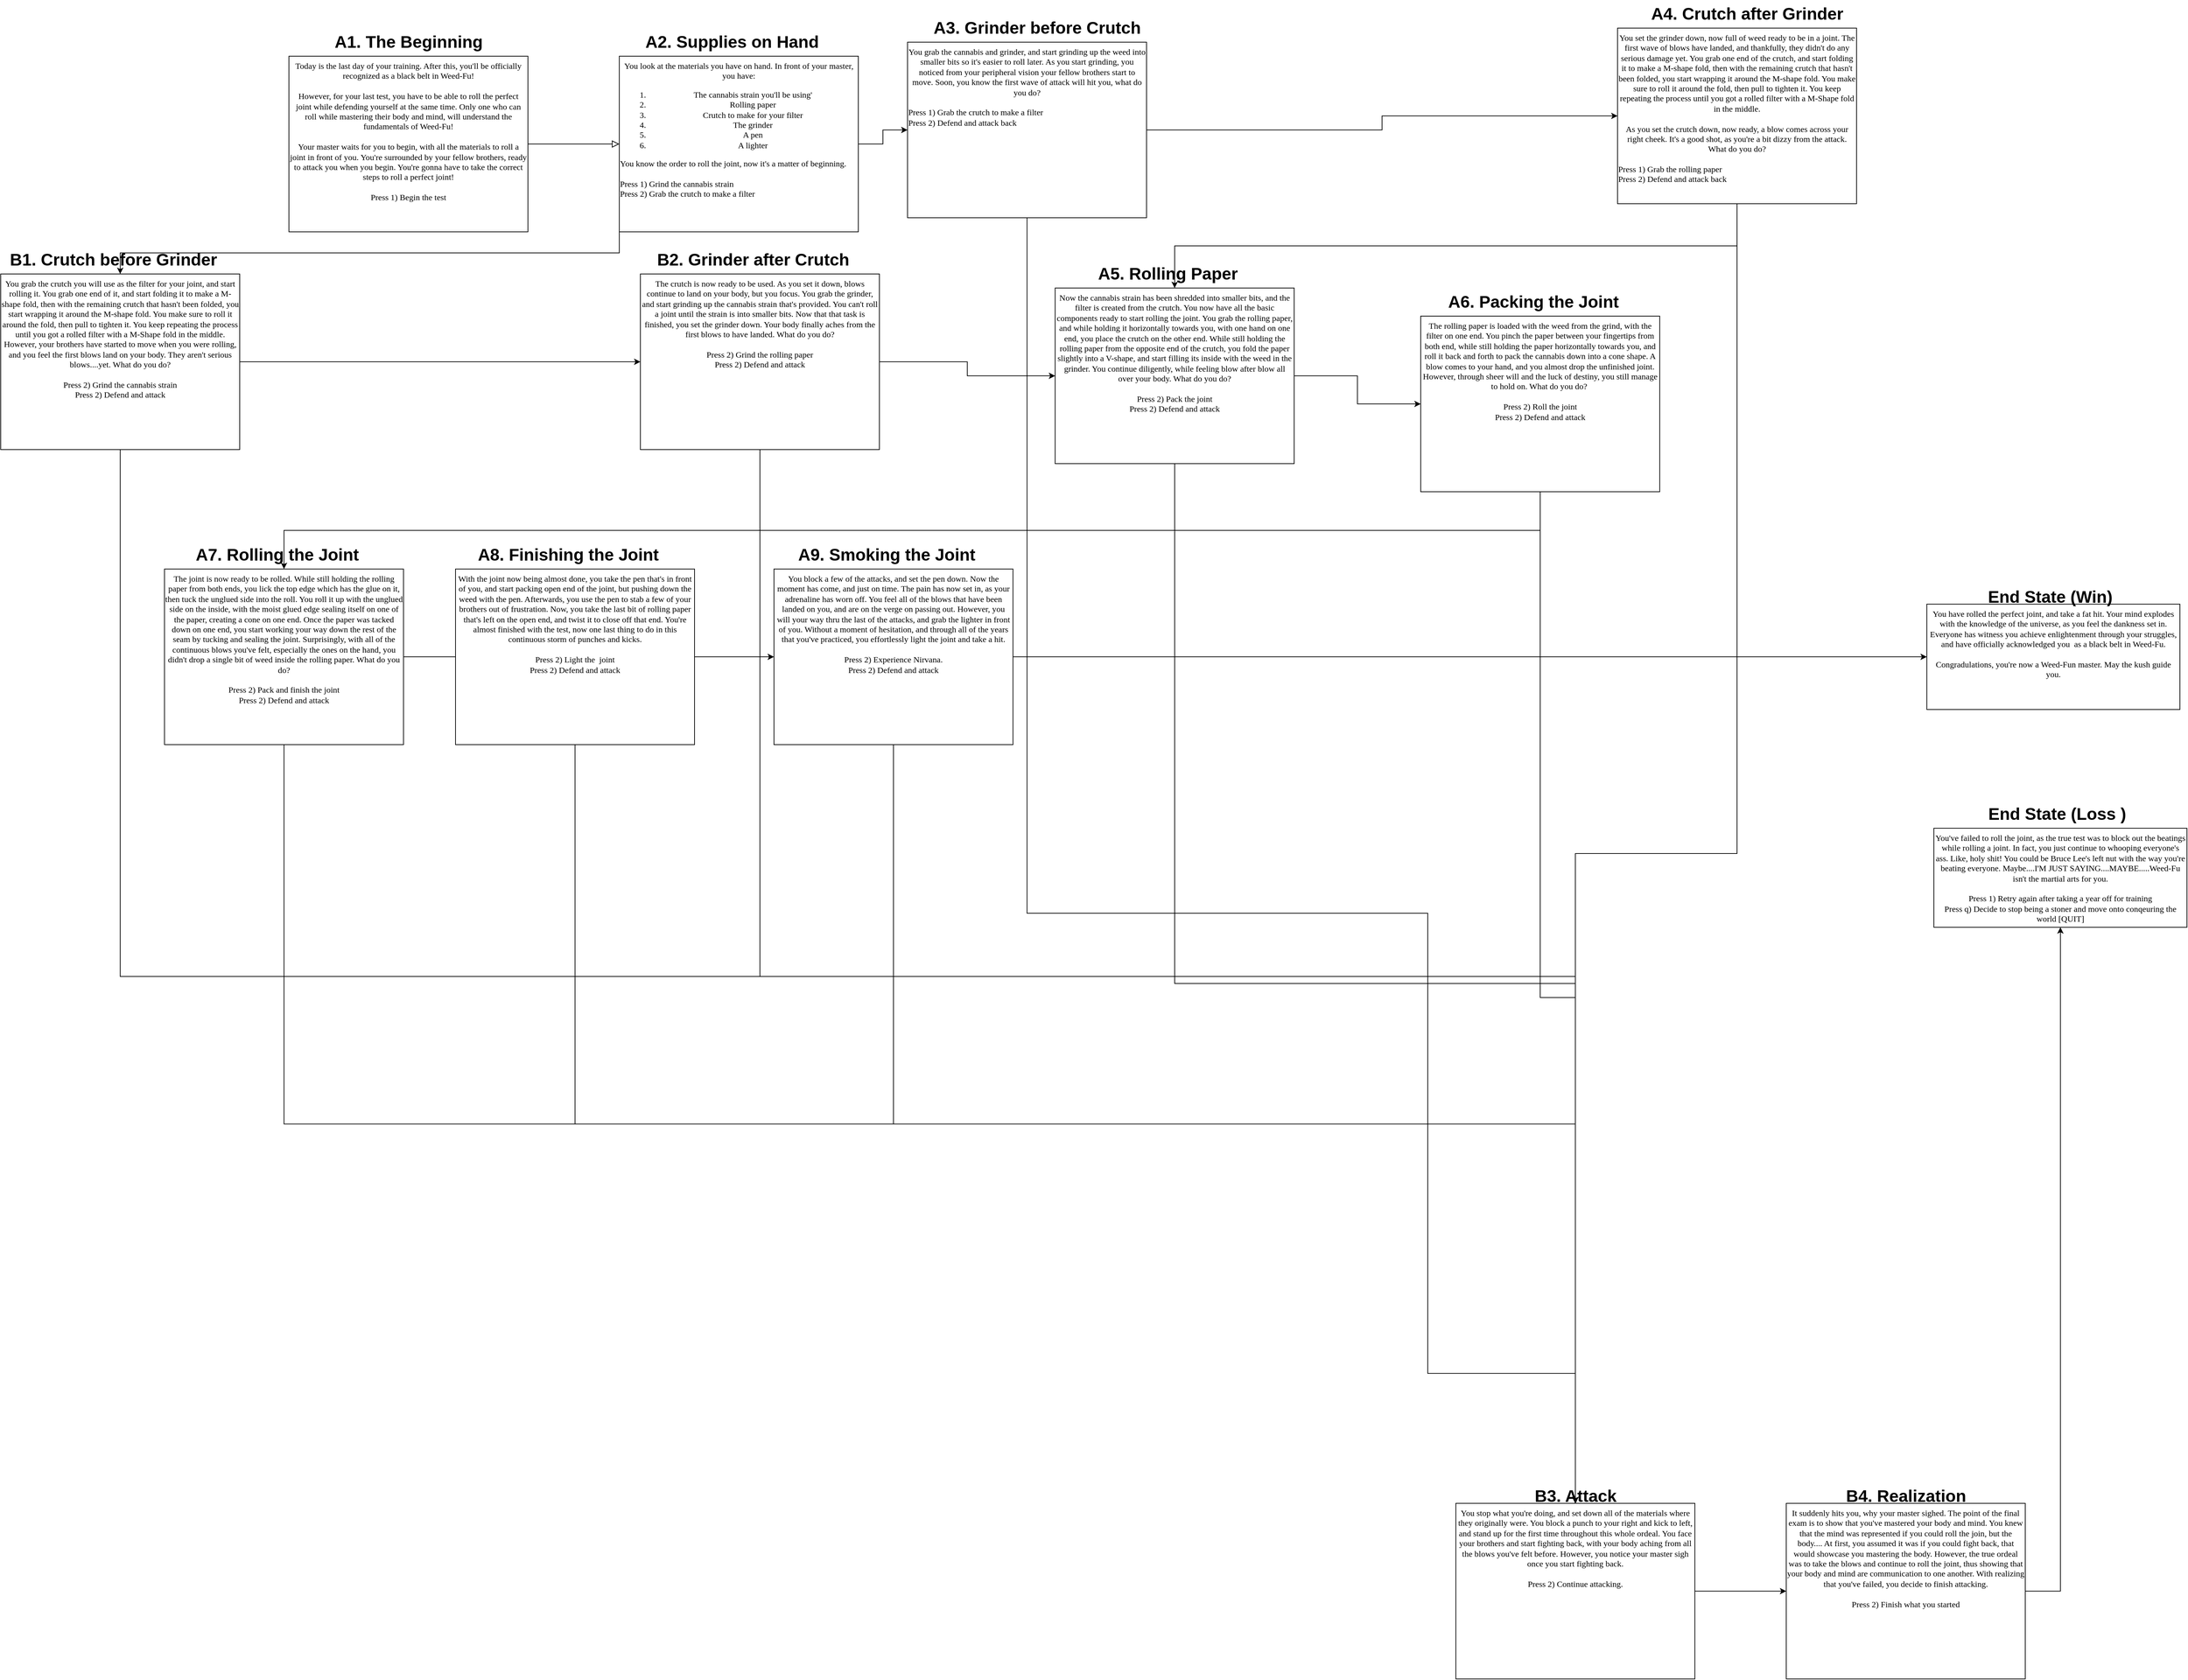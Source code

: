 <mxfile version="13.0.1" type="device"><diagram id="C5RBs43oDa-KdzZeNtuy" name="Page-1"><mxGraphModel dx="5529" dy="3327" grid="1" gridSize="10" guides="1" tooltips="1" connect="1" arrows="1" fold="1" page="1" pageScale="1" pageWidth="827" pageHeight="1169" math="0" shadow="0"><root><mxCell id="WIyWlLk6GJQsqaUBKTNV-0"/><mxCell id="WIyWlLk6GJQsqaUBKTNV-1" parent="WIyWlLk6GJQsqaUBKTNV-0"/><mxCell id="WIyWlLk6GJQsqaUBKTNV-2" value="" style="rounded=0;html=1;jettySize=auto;orthogonalLoop=1;fontSize=11;endArrow=block;endFill=0;endSize=8;strokeWidth=1;shadow=0;labelBackgroundColor=none;edgeStyle=orthogonalEdgeStyle;" parent="WIyWlLk6GJQsqaUBKTNV-1" source="WIyWlLk6GJQsqaUBKTNV-3" target="YJ_a_oO6jAtO7yYgJgu5-5" edge="1"><mxGeometry relative="1" as="geometry"><mxPoint x="-180" y="185" as="targetPoint"/></mxGeometry></mxCell><mxCell id="WIyWlLk6GJQsqaUBKTNV-3" value="&lt;div&gt;Today is the last day of your training. After this, you'll be officially recognized as a black belt in Weed-Fu! &lt;br&gt;&lt;/div&gt;&lt;div&gt;&lt;br&gt;&lt;/div&gt;&lt;div&gt;However, for your last test, you have to be able to roll the perfect joint while defending yourself at the same time. Only one who can roll while mastering their body and mind, will understand the fundamentals of Weed-Fu!&lt;/div&gt;&lt;div&gt;&lt;br&gt;&lt;/div&gt;&lt;div&gt;Your master waits for you to begin, with all the materials to roll a joint in front of you. You're surrounded by your fellow brothers, ready to attack you when you begin. You're gonna have to take the correct steps to roll a perfect joint!&lt;/div&gt;&lt;div&gt;&lt;br&gt;&lt;/div&gt;&lt;div&gt;Press 1) Begin the test&lt;br&gt;&lt;/div&gt;" style="rounded=1;whiteSpace=wrap;html=1;fontSize=12;glass=0;strokeWidth=1;shadow=0;fontFamily=Times New Roman;horizontal=1;verticalAlign=top;labelBackgroundColor=none;labelBorderColor=none;arcSize=0;" parent="WIyWlLk6GJQsqaUBKTNV-1" vertex="1"><mxGeometry x="-650" y="70" width="340" height="250" as="geometry"/></mxCell><mxCell id="YJ_a_oO6jAtO7yYgJgu5-3" value="&lt;div&gt;A1. The Beginning&lt;/div&gt;" style="text;strokeColor=none;fillColor=none;html=1;fontSize=24;fontStyle=1;verticalAlign=middle;align=center;labelBackgroundColor=none;" parent="WIyWlLk6GJQsqaUBKTNV-1" vertex="1"><mxGeometry x="-615" y="30" width="270" height="40" as="geometry"/></mxCell><mxCell id="YJ_a_oO6jAtO7yYgJgu5-24" style="edgeStyle=orthogonalEdgeStyle;rounded=0;orthogonalLoop=1;jettySize=auto;html=1;exitX=1;exitY=0.5;exitDx=0;exitDy=0;fontFamily=Times New Roman;" parent="WIyWlLk6GJQsqaUBKTNV-1" source="YJ_a_oO6jAtO7yYgJgu5-4" target="YJ_a_oO6jAtO7yYgJgu5-22" edge="1"><mxGeometry relative="1" as="geometry"/></mxCell><mxCell id="YJ_a_oO6jAtO7yYgJgu5-47" style="edgeStyle=orthogonalEdgeStyle;rounded=0;orthogonalLoop=1;jettySize=auto;html=1;exitX=0.5;exitY=1;exitDx=0;exitDy=0;fontFamily=Times New Roman;" parent="WIyWlLk6GJQsqaUBKTNV-1" source="YJ_a_oO6jAtO7yYgJgu5-4" target="YJ_a_oO6jAtO7yYgJgu5-43" edge="1"><mxGeometry relative="1" as="geometry"/></mxCell><mxCell id="YJ_a_oO6jAtO7yYgJgu5-4" value="You grab the crutch you will use as the filter for your joint, and start rolling it. You grab one end of it, and start folding it to make a M-shape fold, then with the remaining crutch that hasn't been folded, you start wrapping it around the M-shape fold. You make sure to roll it around the fold, then pull to tighten it. You keep repeating the process until you got a rolled filter with a M-Shape fold in the middle. However, your brothers have started to move when you were rolling, and you feel the first blows land on your body. They aren't serious blows....yet. What do you do? &lt;br&gt;&lt;div&gt;&lt;br&gt;&lt;/div&gt;&lt;div&gt;Press 2) Grind the cannabis strain&lt;/div&gt;&lt;div&gt;Press 2) Defend and attack&lt;br&gt;&lt;/div&gt;&lt;div&gt;&lt;br&gt;&lt;/div&gt;" style="rounded=1;whiteSpace=wrap;html=1;fontSize=12;glass=0;strokeWidth=1;shadow=0;fontFamily=Times New Roman;horizontal=1;verticalAlign=top;labelBackgroundColor=none;labelBorderColor=none;arcSize=0;" parent="WIyWlLk6GJQsqaUBKTNV-1" vertex="1"><mxGeometry x="-1060" y="380" width="340" height="250" as="geometry"/></mxCell><mxCell id="YJ_a_oO6jAtO7yYgJgu5-16" style="edgeStyle=orthogonalEdgeStyle;rounded=0;orthogonalLoop=1;jettySize=auto;html=1;fontFamily=Times New Roman;" parent="WIyWlLk6GJQsqaUBKTNV-1" source="YJ_a_oO6jAtO7yYgJgu5-5" target="YJ_a_oO6jAtO7yYgJgu5-14" edge="1"><mxGeometry relative="1" as="geometry"><mxPoint x="240" y="215" as="targetPoint"/></mxGeometry></mxCell><mxCell id="YJ_a_oO6jAtO7yYgJgu5-18" style="edgeStyle=orthogonalEdgeStyle;rounded=0;orthogonalLoop=1;jettySize=auto;html=1;exitX=0;exitY=1;exitDx=0;exitDy=0;fontFamily=Times New Roman;" parent="WIyWlLk6GJQsqaUBKTNV-1" source="YJ_a_oO6jAtO7yYgJgu5-5" target="YJ_a_oO6jAtO7yYgJgu5-4" edge="1"><mxGeometry relative="1" as="geometry"/></mxCell><mxCell id="YJ_a_oO6jAtO7yYgJgu5-5" value="&lt;div&gt;You look at the materials you have on hand. In front of your master, you have: &lt;br&gt;&lt;/div&gt;&lt;div&gt;&lt;ol&gt;&lt;li&gt;The cannabis strain you'll be using'&lt;/li&gt;&lt;li&gt;Rolling paper&lt;/li&gt;&lt;li&gt;Crutch to make for your filter&lt;/li&gt;&lt;li&gt;The grinder&lt;/li&gt;&lt;li&gt;A pen&lt;br&gt;&lt;/li&gt;&lt;li&gt;A lighter&lt;/li&gt;&lt;/ol&gt;&lt;div align=&quot;left&quot;&gt;You know the order to roll the joint, now it's a matter of beginning. &lt;br&gt;&lt;/div&gt;&lt;div align=&quot;left&quot;&gt;&amp;nbsp;&lt;/div&gt;&lt;div align=&quot;left&quot;&gt;Press 1) Grind the cannabis strain&lt;/div&gt;&lt;div align=&quot;left&quot;&gt;Press 2) Grab the crutch to make a filter&lt;br&gt;&lt;/div&gt;&lt;/div&gt;" style="rounded=1;whiteSpace=wrap;html=1;fontSize=12;glass=0;strokeWidth=1;shadow=0;fontFamily=Times New Roman;horizontal=1;verticalAlign=top;labelBackgroundColor=none;labelBorderColor=none;arcSize=0;" parent="WIyWlLk6GJQsqaUBKTNV-1" vertex="1"><mxGeometry x="-180" y="70" width="340" height="250" as="geometry"/></mxCell><mxCell id="YJ_a_oO6jAtO7yYgJgu5-6" value="&lt;div&gt;You have rolled the perfect joint, and take a fat hit. Your mind explodes with the knowledge of the universe, as you feel the dankness set in. Everyone has witness you achieve enlightenment through your struggles, and have officially acknowledged you&amp;nbsp; as a black belt in Weed-Fu.&lt;/div&gt;&lt;div&gt;&lt;br&gt;&lt;/div&gt;&lt;div&gt;Congradulations, you're now a Weed-Fun master. May the kush guide you. &lt;br&gt;&lt;/div&gt;" style="rounded=1;whiteSpace=wrap;html=1;fontSize=12;glass=0;strokeWidth=1;shadow=0;fontFamily=Times New Roman;horizontal=1;verticalAlign=top;labelBackgroundColor=none;labelBorderColor=none;arcSize=0;" parent="WIyWlLk6GJQsqaUBKTNV-1" vertex="1"><mxGeometry x="1680" y="850" width="360" height="150" as="geometry"/></mxCell><mxCell id="YJ_a_oO6jAtO7yYgJgu5-7" value="End State (Win)" style="text;strokeColor=none;fillColor=none;html=1;fontSize=24;fontStyle=1;verticalAlign=middle;align=center;labelBackgroundColor=none;" parent="WIyWlLk6GJQsqaUBKTNV-1" vertex="1"><mxGeometry x="1735" y="820" width="240" height="40" as="geometry"/></mxCell><mxCell id="YJ_a_oO6jAtO7yYgJgu5-11" value="&lt;div&gt;You've failed to roll the joint, as the true test was to block out the beatings while rolling a joint. In fact, you just continue to whooping everyone's ass. Like, holy shit! You could be Bruce Lee's left nut with the way you're beating everyone. Maybe....I'M JUST SAYING....MAYBE.....Weed-Fu isn't the martial arts for you. &lt;br&gt;&lt;/div&gt;&lt;div&gt;&lt;br&gt;&lt;/div&gt;&lt;div&gt;Press 1) Retry again after taking a year off for training&lt;/div&gt;&lt;div&gt;Press q) Decide to stop being a stoner and move onto conqeuring the world [QUIT]&lt;br&gt;&lt;/div&gt;" style="rounded=1;whiteSpace=wrap;html=1;fontSize=12;glass=0;strokeWidth=1;shadow=0;fontFamily=Times New Roman;horizontal=1;verticalAlign=top;labelBackgroundColor=none;labelBorderColor=none;arcSize=0;" parent="WIyWlLk6GJQsqaUBKTNV-1" vertex="1"><mxGeometry x="1690" y="1169" width="360" height="141" as="geometry"/></mxCell><mxCell id="YJ_a_oO6jAtO7yYgJgu5-12" value="&lt;div&gt;End State (Loss )&lt;/div&gt;" style="text;strokeColor=none;fillColor=none;html=1;fontSize=24;fontStyle=1;verticalAlign=middle;align=center;labelBackgroundColor=none;" parent="WIyWlLk6GJQsqaUBKTNV-1" vertex="1"><mxGeometry x="1690" y="1129" width="350" height="40" as="geometry"/></mxCell><mxCell id="YJ_a_oO6jAtO7yYgJgu5-13" value="A2. Supplies on Hand" style="text;strokeColor=none;fillColor=none;html=1;fontSize=24;fontStyle=1;verticalAlign=middle;align=center;labelBackgroundColor=none;" parent="WIyWlLk6GJQsqaUBKTNV-1" vertex="1"><mxGeometry x="-140" y="30" width="240" height="40" as="geometry"/></mxCell><mxCell id="YJ_a_oO6jAtO7yYgJgu5-21" style="edgeStyle=orthogonalEdgeStyle;rounded=0;orthogonalLoop=1;jettySize=auto;html=1;exitX=1;exitY=0.5;exitDx=0;exitDy=0;fontFamily=Times New Roman;" parent="WIyWlLk6GJQsqaUBKTNV-1" source="YJ_a_oO6jAtO7yYgJgu5-14" target="YJ_a_oO6jAtO7yYgJgu5-19" edge="1"><mxGeometry relative="1" as="geometry"/></mxCell><mxCell id="YJ_a_oO6jAtO7yYgJgu5-45" style="edgeStyle=orthogonalEdgeStyle;rounded=0;orthogonalLoop=1;jettySize=auto;html=1;exitX=0.5;exitY=1;exitDx=0;exitDy=0;fontFamily=Times New Roman;" parent="WIyWlLk6GJQsqaUBKTNV-1" source="YJ_a_oO6jAtO7yYgJgu5-14" target="YJ_a_oO6jAtO7yYgJgu5-43" edge="1"><mxGeometry relative="1" as="geometry"><Array as="points"><mxPoint x="400" y="1290"/><mxPoint x="970" y="1290"/><mxPoint x="970" y="1945"/></Array></mxGeometry></mxCell><mxCell id="YJ_a_oO6jAtO7yYgJgu5-14" value="You grab the cannabis and grinder, and start grinding up the weed into smaller bits so it's easier to roll later. As you start grinding, you noticed from your peripheral vision your fellow brothers start to move. Soon, you know the first wave of attack will hit you, what do you do? &lt;br&gt;&lt;div&gt;&lt;div align=&quot;left&quot;&gt;&amp;nbsp;&lt;/div&gt;&lt;div align=&quot;left&quot;&gt;Press 1) Grab the crutch to make a filter&lt;br&gt;&lt;/div&gt;&lt;div align=&quot;left&quot;&gt;Press 2) Defend and attack back&lt;br&gt;&lt;/div&gt;&lt;/div&gt;" style="rounded=1;whiteSpace=wrap;html=1;fontSize=12;glass=0;strokeWidth=1;shadow=0;fontFamily=Times New Roman;horizontal=1;verticalAlign=top;labelBackgroundColor=none;labelBorderColor=none;arcSize=0;" parent="WIyWlLk6GJQsqaUBKTNV-1" vertex="1"><mxGeometry x="230" y="50" width="340" height="250" as="geometry"/></mxCell><mxCell id="YJ_a_oO6jAtO7yYgJgu5-15" value="A3. Grinder before Crutch" style="text;strokeColor=none;fillColor=none;html=1;fontSize=24;fontStyle=1;verticalAlign=middle;align=center;labelBackgroundColor=none;" parent="WIyWlLk6GJQsqaUBKTNV-1" vertex="1"><mxGeometry x="294" y="10" width="240" height="40" as="geometry"/></mxCell><mxCell id="YJ_a_oO6jAtO7yYgJgu5-17" value="B1. Crutch before Grinder" style="text;strokeColor=none;fillColor=none;html=1;fontSize=24;fontStyle=1;verticalAlign=middle;align=center;labelBackgroundColor=none;" parent="WIyWlLk6GJQsqaUBKTNV-1" vertex="1"><mxGeometry x="-1030" y="340" width="260" height="40" as="geometry"/></mxCell><mxCell id="YJ_a_oO6jAtO7yYgJgu5-28" style="edgeStyle=orthogonalEdgeStyle;rounded=0;orthogonalLoop=1;jettySize=auto;html=1;exitX=0.5;exitY=1;exitDx=0;exitDy=0;fontFamily=Times New Roman;" parent="WIyWlLk6GJQsqaUBKTNV-1" source="YJ_a_oO6jAtO7yYgJgu5-19" target="YJ_a_oO6jAtO7yYgJgu5-25" edge="1"><mxGeometry relative="1" as="geometry"/></mxCell><mxCell id="YJ_a_oO6jAtO7yYgJgu5-46" style="edgeStyle=orthogonalEdgeStyle;rounded=0;orthogonalLoop=1;jettySize=auto;html=1;exitX=0.5;exitY=1;exitDx=0;exitDy=0;fontFamily=Times New Roman;" parent="WIyWlLk6GJQsqaUBKTNV-1" source="YJ_a_oO6jAtO7yYgJgu5-19" target="YJ_a_oO6jAtO7yYgJgu5-43" edge="1"><mxGeometry relative="1" as="geometry"/></mxCell><mxCell id="YJ_a_oO6jAtO7yYgJgu5-19" value="&lt;div&gt;You set the grinder down, now full of weed ready to be in a joint. The first wave of blows have landed, and thankfully, they didn't do any serious damage yet. You grab one end of the crutch, and start folding it to make a M-shape fold, then with the remaining crutch that hasn't been folded, you start wrapping it around the M-shape fold. You make sure to roll it around the fold, then pull to tighten it. You keep repeating the process until you got a rolled filter with a M-Shape fold in the middle. &lt;br&gt;&lt;/div&gt;&lt;div&gt;&lt;br&gt;&lt;/div&gt;&lt;div&gt;As you set the crutch down, now ready, a blow comes across your right cheek. It's a good shot, as you're a bit dizzy from the attack. What do you do?&lt;br&gt;&lt;/div&gt;&lt;div&gt;&lt;br&gt;&lt;/div&gt;&lt;div&gt;&lt;div align=&quot;left&quot;&gt;Press 1) Grab the rolling paper&lt;br&gt;&lt;/div&gt;&lt;div align=&quot;left&quot;&gt;Press 2) Defend and attack back&lt;br&gt;&lt;/div&gt;&lt;/div&gt;" style="rounded=1;whiteSpace=wrap;html=1;fontSize=12;glass=0;strokeWidth=1;shadow=0;fontFamily=Times New Roman;horizontal=1;verticalAlign=top;labelBackgroundColor=none;labelBorderColor=none;arcSize=0;" parent="WIyWlLk6GJQsqaUBKTNV-1" vertex="1"><mxGeometry x="1240" y="30" width="340" height="250" as="geometry"/></mxCell><mxCell id="YJ_a_oO6jAtO7yYgJgu5-20" value="A4. Crutch after Grinder" style="text;strokeColor=none;fillColor=none;html=1;fontSize=24;fontStyle=1;verticalAlign=middle;align=center;labelBackgroundColor=none;" parent="WIyWlLk6GJQsqaUBKTNV-1" vertex="1"><mxGeometry x="1304" y="-10" width="240" height="40" as="geometry"/></mxCell><mxCell id="YJ_a_oO6jAtO7yYgJgu5-27" style="edgeStyle=orthogonalEdgeStyle;rounded=0;orthogonalLoop=1;jettySize=auto;html=1;exitX=1;exitY=0.5;exitDx=0;exitDy=0;fontFamily=Times New Roman;" parent="WIyWlLk6GJQsqaUBKTNV-1" source="YJ_a_oO6jAtO7yYgJgu5-22" target="YJ_a_oO6jAtO7yYgJgu5-25" edge="1"><mxGeometry relative="1" as="geometry"/></mxCell><mxCell id="YJ_a_oO6jAtO7yYgJgu5-48" style="edgeStyle=orthogonalEdgeStyle;rounded=0;orthogonalLoop=1;jettySize=auto;html=1;exitX=0.5;exitY=1;exitDx=0;exitDy=0;fontFamily=Times New Roman;" parent="WIyWlLk6GJQsqaUBKTNV-1" source="YJ_a_oO6jAtO7yYgJgu5-22" target="YJ_a_oO6jAtO7yYgJgu5-43" edge="1"><mxGeometry relative="1" as="geometry"/></mxCell><mxCell id="YJ_a_oO6jAtO7yYgJgu5-22" value="The crutch is now ready to be used. As you set it down, blows continue to land on your body, but you focus. You grab the grinder, and start grinding up the cannabis strain that's provided. You can't roll a joint until the strain is into smaller bits. Now that that task is finished, you set the grinder down. Your body finally aches from the first blows to have landed. What do you do? &lt;br&gt;&lt;div&gt;&lt;br&gt;&lt;/div&gt;&lt;div&gt;Press 2) Grind the rolling paper&lt;br&gt;&lt;/div&gt;&lt;div&gt;Press 2) Defend and attack&lt;br&gt;&lt;/div&gt;&lt;div&gt;&lt;br&gt;&lt;/div&gt;" style="rounded=1;whiteSpace=wrap;html=1;fontSize=12;glass=0;strokeWidth=1;shadow=0;fontFamily=Times New Roman;horizontal=1;verticalAlign=top;labelBackgroundColor=none;labelBorderColor=none;arcSize=0;" parent="WIyWlLk6GJQsqaUBKTNV-1" vertex="1"><mxGeometry x="-150" y="380" width="340" height="250" as="geometry"/></mxCell><mxCell id="YJ_a_oO6jAtO7yYgJgu5-23" value="B2. Grinder after Crutch" style="text;strokeColor=none;fillColor=none;html=1;fontSize=24;fontStyle=1;verticalAlign=middle;align=center;labelBackgroundColor=none;" parent="WIyWlLk6GJQsqaUBKTNV-1" vertex="1"><mxGeometry x="-120" y="340" width="260" height="40" as="geometry"/></mxCell><mxCell id="YJ_a_oO6jAtO7yYgJgu5-31" style="edgeStyle=orthogonalEdgeStyle;rounded=0;orthogonalLoop=1;jettySize=auto;html=1;exitX=1;exitY=0.5;exitDx=0;exitDy=0;fontFamily=Times New Roman;" parent="WIyWlLk6GJQsqaUBKTNV-1" source="YJ_a_oO6jAtO7yYgJgu5-25" target="YJ_a_oO6jAtO7yYgJgu5-29" edge="1"><mxGeometry relative="1" as="geometry"/></mxCell><mxCell id="YJ_a_oO6jAtO7yYgJgu5-49" style="edgeStyle=orthogonalEdgeStyle;rounded=0;orthogonalLoop=1;jettySize=auto;html=1;exitX=0.5;exitY=1;exitDx=0;exitDy=0;fontFamily=Times New Roman;" parent="WIyWlLk6GJQsqaUBKTNV-1" source="YJ_a_oO6jAtO7yYgJgu5-25" target="YJ_a_oO6jAtO7yYgJgu5-43" edge="1"><mxGeometry relative="1" as="geometry"/></mxCell><mxCell id="YJ_a_oO6jAtO7yYgJgu5-25" value="Now the cannabis strain has been shredded into smaller bits, and the filter is created from the crutch. You now have all the basic components ready to start rolling the joint. You grab the rolling paper, and while holding it horizontally towards you, with one hand on one end, you place the crutch on the other end. While still holding the rolling paper from the opposite end of the crutch, you fold the paper slightly into a V-shape, and start filling its inside with the weed in the grinder. You continue diligently, while feeling blow after blow all over your body. What do you do?&lt;br&gt;&lt;div&gt;&lt;br&gt;&lt;/div&gt;&lt;div&gt;Press 2) Pack the joint&lt;br&gt;&lt;/div&gt;&lt;div&gt;Press 2) Defend and attack&lt;br&gt;&lt;/div&gt;&lt;div&gt;&lt;br&gt;&lt;/div&gt;" style="rounded=1;whiteSpace=wrap;html=1;fontSize=12;glass=0;strokeWidth=1;shadow=0;fontFamily=Times New Roman;horizontal=1;verticalAlign=top;labelBackgroundColor=none;labelBorderColor=none;arcSize=0;" parent="WIyWlLk6GJQsqaUBKTNV-1" vertex="1"><mxGeometry x="440" y="400" width="340" height="250" as="geometry"/></mxCell><mxCell id="YJ_a_oO6jAtO7yYgJgu5-26" value="A5. Rolling Paper" style="text;strokeColor=none;fillColor=none;html=1;fontSize=24;fontStyle=1;verticalAlign=middle;align=center;labelBackgroundColor=none;" parent="WIyWlLk6GJQsqaUBKTNV-1" vertex="1"><mxGeometry x="470" y="360" width="260" height="40" as="geometry"/></mxCell><mxCell id="YJ_a_oO6jAtO7yYgJgu5-34" style="edgeStyle=orthogonalEdgeStyle;rounded=0;orthogonalLoop=1;jettySize=auto;html=1;exitX=0.5;exitY=1;exitDx=0;exitDy=0;fontFamily=Times New Roman;" parent="WIyWlLk6GJQsqaUBKTNV-1" source="YJ_a_oO6jAtO7yYgJgu5-29" target="YJ_a_oO6jAtO7yYgJgu5-32" edge="1"><mxGeometry relative="1" as="geometry"/></mxCell><mxCell id="YJ_a_oO6jAtO7yYgJgu5-50" style="edgeStyle=orthogonalEdgeStyle;rounded=0;orthogonalLoop=1;jettySize=auto;html=1;exitX=0.5;exitY=1;exitDx=0;exitDy=0;fontFamily=Times New Roman;" parent="WIyWlLk6GJQsqaUBKTNV-1" source="YJ_a_oO6jAtO7yYgJgu5-29" target="YJ_a_oO6jAtO7yYgJgu5-43" edge="1"><mxGeometry relative="1" as="geometry"/></mxCell><mxCell id="YJ_a_oO6jAtO7yYgJgu5-29" value="The rolling paper is loaded with the weed from the grind, with the filter on one end. You pinch the paper between your fingertips from both end, while still holding the paper horizontally towards you, and roll it back and forth to pack the cannabis down into a cone shape. A blow comes to your hand, and you almost drop the unfinished joint. However, through sheer will and the luck of destiny, you still manage to hold on. What do you do?&amp;nbsp; &lt;br&gt;&lt;div&gt;&lt;br&gt;&lt;/div&gt;&lt;div&gt;Press 2) Roll the joint&lt;br&gt;&lt;/div&gt;&lt;div&gt;Press 2) Defend and attack&lt;br&gt;&lt;/div&gt;&lt;div&gt;&lt;br&gt;&lt;/div&gt;" style="rounded=1;whiteSpace=wrap;html=1;fontSize=12;glass=0;strokeWidth=1;shadow=0;fontFamily=Times New Roman;horizontal=1;verticalAlign=top;labelBackgroundColor=none;labelBorderColor=none;arcSize=0;" parent="WIyWlLk6GJQsqaUBKTNV-1" vertex="1"><mxGeometry x="960" y="440" width="340" height="250" as="geometry"/></mxCell><mxCell id="YJ_a_oO6jAtO7yYgJgu5-30" value="A6. Packing the Joint" style="text;strokeColor=none;fillColor=none;html=1;fontSize=24;fontStyle=1;verticalAlign=middle;align=center;labelBackgroundColor=none;" parent="WIyWlLk6GJQsqaUBKTNV-1" vertex="1"><mxGeometry x="990" y="400" width="260" height="40" as="geometry"/></mxCell><mxCell id="YJ_a_oO6jAtO7yYgJgu5-38" style="edgeStyle=orthogonalEdgeStyle;rounded=0;orthogonalLoop=1;jettySize=auto;html=1;exitX=1;exitY=0.5;exitDx=0;exitDy=0;entryX=0.029;entryY=0.5;entryDx=0;entryDy=0;entryPerimeter=0;fontFamily=Times New Roman;" parent="WIyWlLk6GJQsqaUBKTNV-1" source="YJ_a_oO6jAtO7yYgJgu5-32" target="YJ_a_oO6jAtO7yYgJgu5-36" edge="1"><mxGeometry relative="1" as="geometry"/></mxCell><mxCell id="YJ_a_oO6jAtO7yYgJgu5-51" style="edgeStyle=orthogonalEdgeStyle;rounded=0;orthogonalLoop=1;jettySize=auto;html=1;exitX=0.5;exitY=1;exitDx=0;exitDy=0;fontFamily=Times New Roman;" parent="WIyWlLk6GJQsqaUBKTNV-1" source="YJ_a_oO6jAtO7yYgJgu5-32" target="YJ_a_oO6jAtO7yYgJgu5-43" edge="1"><mxGeometry relative="1" as="geometry"/></mxCell><mxCell id="YJ_a_oO6jAtO7yYgJgu5-32" value="The joint is now ready to be rolled. While still holding the rolling paper from both ends, you lick the top edge which has the glue on it, then tuck the unglued side into the roll. You roll it up with the unglued side on the inside, with the moist glued edge sealing itself on one of the paper, creating a cone on one end. Once the paper was tacked down on one end, you start working your way down the rest of the seam by tucking and sealing the joint. Surprisingly, with all of the continuous blows you've felt, especially the ones on the hand, you didn't drop a single bit of weed inside the rolling paper. What do you do?&lt;br&gt;&lt;div&gt;&lt;br&gt;&lt;/div&gt;&lt;div&gt;Press 2) Pack and finish the joint&lt;br&gt;&lt;/div&gt;&lt;div&gt;Press 2) Defend and attack&lt;br&gt;&lt;/div&gt;&lt;div&gt;&lt;br&gt;&lt;/div&gt;" style="rounded=1;whiteSpace=wrap;html=1;fontSize=12;glass=0;strokeWidth=1;shadow=0;fontFamily=Times New Roman;horizontal=1;verticalAlign=top;labelBackgroundColor=none;labelBorderColor=none;arcSize=0;" parent="WIyWlLk6GJQsqaUBKTNV-1" vertex="1"><mxGeometry x="-827" y="800" width="340" height="250" as="geometry"/></mxCell><mxCell id="YJ_a_oO6jAtO7yYgJgu5-33" value="A7. Rolling the Joint" style="text;strokeColor=none;fillColor=none;html=1;fontSize=24;fontStyle=1;verticalAlign=middle;align=center;labelBackgroundColor=none;" parent="WIyWlLk6GJQsqaUBKTNV-1" vertex="1"><mxGeometry x="-797" y="760" width="260" height="40" as="geometry"/></mxCell><mxCell id="YJ_a_oO6jAtO7yYgJgu5-41" style="edgeStyle=orthogonalEdgeStyle;rounded=0;orthogonalLoop=1;jettySize=auto;html=1;exitX=1;exitY=0.5;exitDx=0;exitDy=0;fontFamily=Times New Roman;" parent="WIyWlLk6GJQsqaUBKTNV-1" source="YJ_a_oO6jAtO7yYgJgu5-36" target="YJ_a_oO6jAtO7yYgJgu5-39" edge="1"><mxGeometry relative="1" as="geometry"/></mxCell><mxCell id="YJ_a_oO6jAtO7yYgJgu5-52" style="edgeStyle=orthogonalEdgeStyle;rounded=0;orthogonalLoop=1;jettySize=auto;html=1;exitX=0.5;exitY=1;exitDx=0;exitDy=0;fontFamily=Times New Roman;" parent="WIyWlLk6GJQsqaUBKTNV-1" source="YJ_a_oO6jAtO7yYgJgu5-36" target="YJ_a_oO6jAtO7yYgJgu5-43" edge="1"><mxGeometry relative="1" as="geometry"/></mxCell><mxCell id="YJ_a_oO6jAtO7yYgJgu5-36" value="With the joint now being almost done, you take the pen that's in front of you, and start packing open end of the joint, but pushing down the weed with the pen. Afterwards, you use the pen to stab a few of your brothers out of frustration. Now, you take the last bit of rolling paper that's left on the open end, and twist it to close off that end. You're almost finished with the test, now one last thing to do in this continuous storm of punches and kicks. &lt;br&gt;&lt;div&gt;&lt;br&gt;&lt;/div&gt;&lt;div&gt;Press 2) Light the&amp;nbsp; joint&lt;br&gt;&lt;/div&gt;&lt;div&gt;Press 2) Defend and attack&lt;br&gt;&lt;/div&gt;&lt;div&gt;&lt;br&gt;&lt;/div&gt;" style="rounded=1;whiteSpace=wrap;html=1;fontSize=12;glass=0;strokeWidth=1;shadow=0;fontFamily=Times New Roman;horizontal=1;verticalAlign=top;labelBackgroundColor=none;labelBorderColor=none;arcSize=0;" parent="WIyWlLk6GJQsqaUBKTNV-1" vertex="1"><mxGeometry x="-413" y="800" width="340" height="250" as="geometry"/></mxCell><mxCell id="YJ_a_oO6jAtO7yYgJgu5-37" value="A8. Finishing the Joint" style="text;strokeColor=none;fillColor=none;html=1;fontSize=24;fontStyle=1;verticalAlign=middle;align=center;labelBackgroundColor=none;" parent="WIyWlLk6GJQsqaUBKTNV-1" vertex="1"><mxGeometry x="-383" y="760" width="260" height="40" as="geometry"/></mxCell><mxCell id="YJ_a_oO6jAtO7yYgJgu5-42" style="edgeStyle=orthogonalEdgeStyle;rounded=0;orthogonalLoop=1;jettySize=auto;html=1;exitX=1;exitY=0.5;exitDx=0;exitDy=0;fontFamily=Times New Roman;" parent="WIyWlLk6GJQsqaUBKTNV-1" source="YJ_a_oO6jAtO7yYgJgu5-39" target="YJ_a_oO6jAtO7yYgJgu5-6" edge="1"><mxGeometry relative="1" as="geometry"/></mxCell><mxCell id="YJ_a_oO6jAtO7yYgJgu5-53" style="edgeStyle=orthogonalEdgeStyle;rounded=0;orthogonalLoop=1;jettySize=auto;html=1;exitX=0.5;exitY=1;exitDx=0;exitDy=0;fontFamily=Times New Roman;" parent="WIyWlLk6GJQsqaUBKTNV-1" source="YJ_a_oO6jAtO7yYgJgu5-39" target="YJ_a_oO6jAtO7yYgJgu5-43" edge="1"><mxGeometry relative="1" as="geometry"/></mxCell><mxCell id="YJ_a_oO6jAtO7yYgJgu5-39" value="You block a few of the attacks, and set the pen down. Now the moment has come, and just on time. The pain has now set in, as your adrenaline has worn off. You feel all of the blows that have been landed on you, and are on the verge on passing out. However, you will your way thru the last of the attacks, and grab the lighter in front of you. Without a moment of hesitation, and through all of the years that you've practiced, you effortlessly light the joint and take a hit.&lt;br&gt;&lt;div&gt;&lt;br&gt;&lt;/div&gt;&lt;div&gt;Press 2) Experience Nirvana. &lt;br&gt;&lt;/div&gt;&lt;div&gt;Press 2) Defend and attack&lt;br&gt;&lt;/div&gt;&lt;div&gt;&lt;br&gt;&lt;/div&gt;" style="rounded=1;whiteSpace=wrap;html=1;fontSize=12;glass=0;strokeWidth=1;shadow=0;fontFamily=Times New Roman;horizontal=1;verticalAlign=top;labelBackgroundColor=none;labelBorderColor=none;arcSize=0;" parent="WIyWlLk6GJQsqaUBKTNV-1" vertex="1"><mxGeometry x="40" y="800" width="340" height="250" as="geometry"/></mxCell><mxCell id="YJ_a_oO6jAtO7yYgJgu5-40" value="A9. Smoking the Joint" style="text;strokeColor=none;fillColor=none;html=1;fontSize=24;fontStyle=1;verticalAlign=middle;align=center;labelBackgroundColor=none;" parent="WIyWlLk6GJQsqaUBKTNV-1" vertex="1"><mxGeometry x="70" y="760" width="260" height="40" as="geometry"/></mxCell><mxCell id="YJ_a_oO6jAtO7yYgJgu5-56" style="edgeStyle=orthogonalEdgeStyle;rounded=0;orthogonalLoop=1;jettySize=auto;html=1;exitX=1;exitY=0.5;exitDx=0;exitDy=0;fontFamily=Times New Roman;" parent="WIyWlLk6GJQsqaUBKTNV-1" source="YJ_a_oO6jAtO7yYgJgu5-43" target="YJ_a_oO6jAtO7yYgJgu5-54" edge="1"><mxGeometry relative="1" as="geometry"/></mxCell><mxCell id="YJ_a_oO6jAtO7yYgJgu5-43" value="You stop what you're doing, and set down all of the materials where they originally were. You block a punch to your right and kick to left, and stand up for the first time throughout this whole ordeal. You face your brothers and start fighting back, with your body aching from all the blows you've felt before. However, you notice your master sigh once you start fighting back. &lt;br&gt;&lt;div&gt;&lt;br&gt;&lt;/div&gt;&lt;div&gt;Press 2) Continue attacking. &lt;br&gt;&lt;/div&gt;&lt;div&gt;&lt;br&gt;&lt;/div&gt;" style="rounded=1;whiteSpace=wrap;html=1;fontSize=12;glass=0;strokeWidth=1;shadow=0;fontFamily=Times New Roman;horizontal=1;verticalAlign=top;labelBackgroundColor=none;labelBorderColor=none;arcSize=0;" parent="WIyWlLk6GJQsqaUBKTNV-1" vertex="1"><mxGeometry x="1010" y="2130" width="340" height="250" as="geometry"/></mxCell><mxCell id="YJ_a_oO6jAtO7yYgJgu5-44" value="B3. Attack" style="text;strokeColor=none;fillColor=none;html=1;fontSize=24;fontStyle=1;verticalAlign=middle;align=center;labelBackgroundColor=none;" parent="WIyWlLk6GJQsqaUBKTNV-1" vertex="1"><mxGeometry x="1050" y="2100" width="260" height="40" as="geometry"/></mxCell><mxCell id="YJ_a_oO6jAtO7yYgJgu5-57" style="edgeStyle=orthogonalEdgeStyle;rounded=0;orthogonalLoop=1;jettySize=auto;html=1;exitX=1;exitY=0.5;exitDx=0;exitDy=0;fontFamily=Times New Roman;" parent="WIyWlLk6GJQsqaUBKTNV-1" source="YJ_a_oO6jAtO7yYgJgu5-54" target="YJ_a_oO6jAtO7yYgJgu5-11" edge="1"><mxGeometry relative="1" as="geometry"/></mxCell><mxCell id="YJ_a_oO6jAtO7yYgJgu5-54" value="It suddenly hits you, why your master sighed. The point of the final exam is to show that you've mastered your body and mind. You knew that the mind was represented if you could roll the join, but the body.... At first, you assumed it was if you could fight back, that would showcase you mastering the body. However, the true ordeal was to take the blows and continue to roll the joint, thus showing that your body and mind are communication to one another. With realizing that you've failed, you decide to finish attacking.&lt;br&gt;&lt;div&gt;&lt;br&gt;&lt;/div&gt;&lt;div&gt;Press 2) Finish what you started&lt;br&gt;&lt;/div&gt;&lt;div&gt;&lt;br&gt;&lt;/div&gt;" style="rounded=1;whiteSpace=wrap;html=1;fontSize=12;glass=0;strokeWidth=1;shadow=0;fontFamily=Times New Roman;horizontal=1;verticalAlign=top;labelBackgroundColor=none;labelBorderColor=none;arcSize=0;" parent="WIyWlLk6GJQsqaUBKTNV-1" vertex="1"><mxGeometry x="1480" y="2130" width="340" height="250" as="geometry"/></mxCell><mxCell id="YJ_a_oO6jAtO7yYgJgu5-55" value="B4. Realization" style="text;strokeColor=none;fillColor=none;html=1;fontSize=24;fontStyle=1;verticalAlign=middle;align=center;labelBackgroundColor=none;" parent="WIyWlLk6GJQsqaUBKTNV-1" vertex="1"><mxGeometry x="1520" y="2100" width="260" height="40" as="geometry"/></mxCell></root></mxGraphModel></diagram></mxfile>